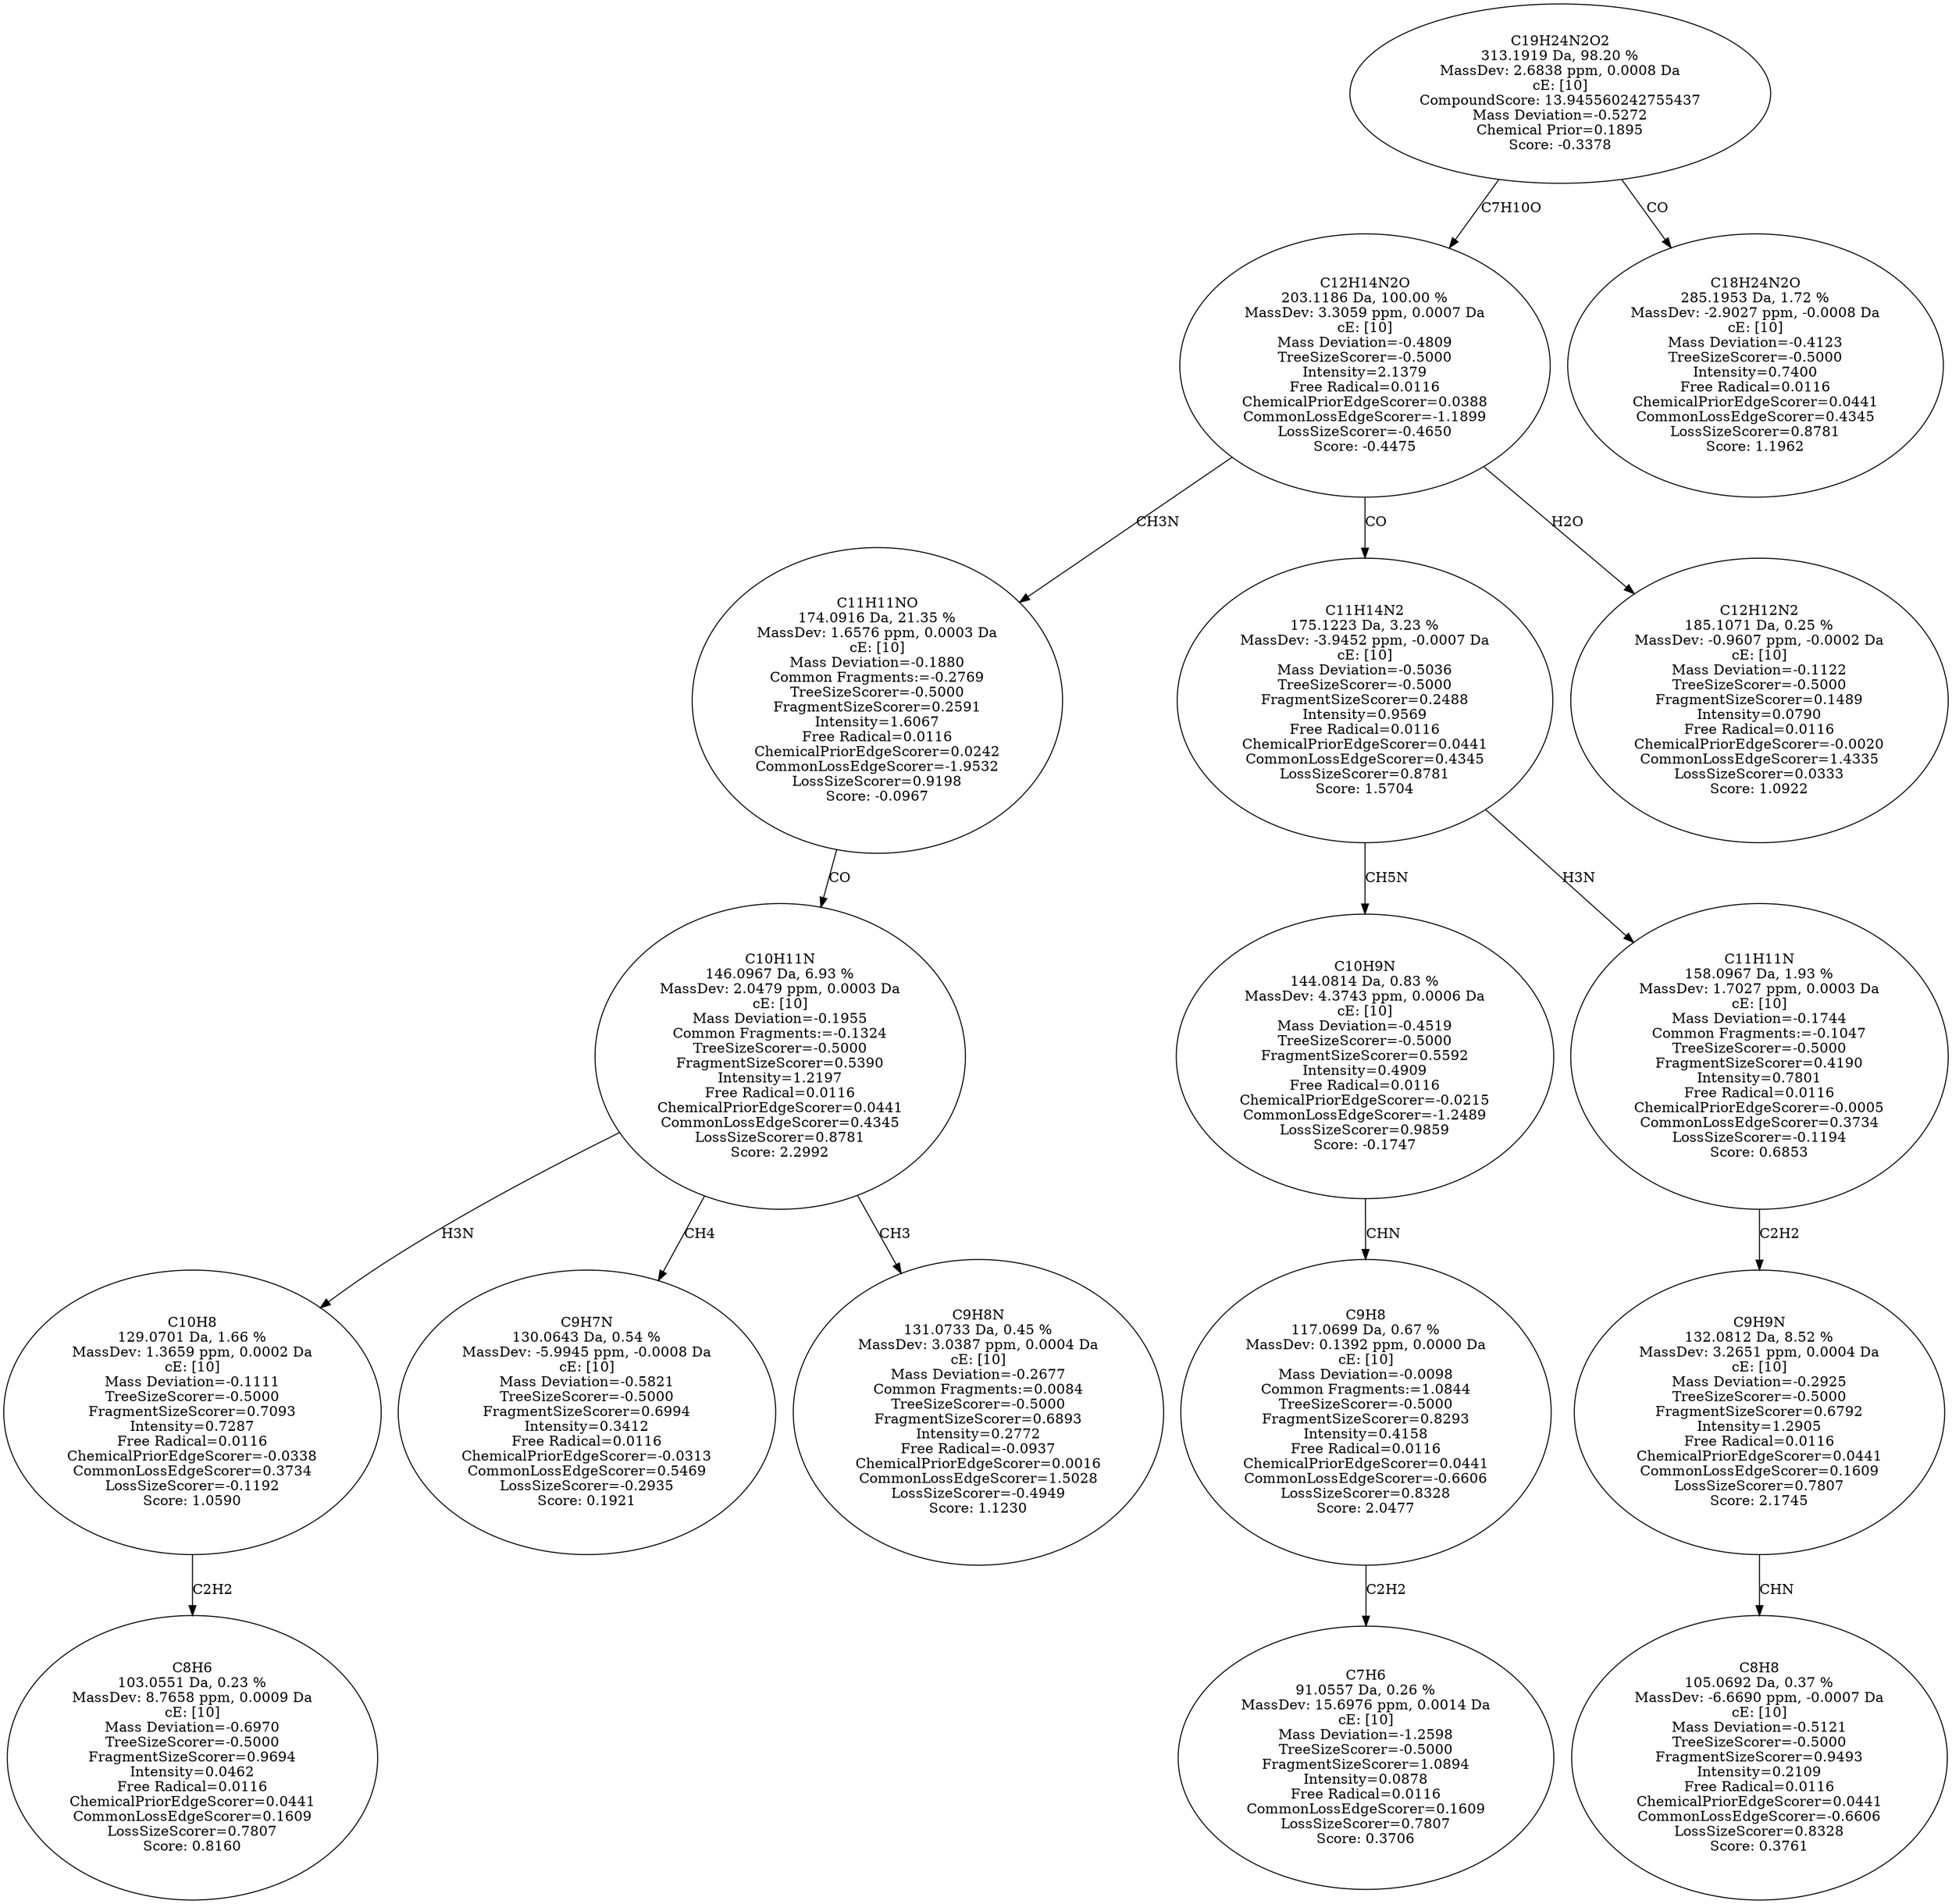 strict digraph {
v1 [label="C8H6\n103.0551 Da, 0.23 %\nMassDev: 8.7658 ppm, 0.0009 Da\ncE: [10]\nMass Deviation=-0.6970\nTreeSizeScorer=-0.5000\nFragmentSizeScorer=0.9694\nIntensity=0.0462\nFree Radical=0.0116\nChemicalPriorEdgeScorer=0.0441\nCommonLossEdgeScorer=0.1609\nLossSizeScorer=0.7807\nScore: 0.8160"];
v2 [label="C10H8\n129.0701 Da, 1.66 %\nMassDev: 1.3659 ppm, 0.0002 Da\ncE: [10]\nMass Deviation=-0.1111\nTreeSizeScorer=-0.5000\nFragmentSizeScorer=0.7093\nIntensity=0.7287\nFree Radical=0.0116\nChemicalPriorEdgeScorer=-0.0338\nCommonLossEdgeScorer=0.3734\nLossSizeScorer=-0.1192\nScore: 1.0590"];
v3 [label="C9H7N\n130.0643 Da, 0.54 %\nMassDev: -5.9945 ppm, -0.0008 Da\ncE: [10]\nMass Deviation=-0.5821\nTreeSizeScorer=-0.5000\nFragmentSizeScorer=0.6994\nIntensity=0.3412\nFree Radical=0.0116\nChemicalPriorEdgeScorer=-0.0313\nCommonLossEdgeScorer=0.5469\nLossSizeScorer=-0.2935\nScore: 0.1921"];
v4 [label="C9H8N\n131.0733 Da, 0.45 %\nMassDev: 3.0387 ppm, 0.0004 Da\ncE: [10]\nMass Deviation=-0.2677\nCommon Fragments:=0.0084\nTreeSizeScorer=-0.5000\nFragmentSizeScorer=0.6893\nIntensity=0.2772\nFree Radical=-0.0937\nChemicalPriorEdgeScorer=0.0016\nCommonLossEdgeScorer=1.5028\nLossSizeScorer=-0.4949\nScore: 1.1230"];
v5 [label="C10H11N\n146.0967 Da, 6.93 %\nMassDev: 2.0479 ppm, 0.0003 Da\ncE: [10]\nMass Deviation=-0.1955\nCommon Fragments:=-0.1324\nTreeSizeScorer=-0.5000\nFragmentSizeScorer=0.5390\nIntensity=1.2197\nFree Radical=0.0116\nChemicalPriorEdgeScorer=0.0441\nCommonLossEdgeScorer=0.4345\nLossSizeScorer=0.8781\nScore: 2.2992"];
v6 [label="C11H11NO\n174.0916 Da, 21.35 %\nMassDev: 1.6576 ppm, 0.0003 Da\ncE: [10]\nMass Deviation=-0.1880\nCommon Fragments:=-0.2769\nTreeSizeScorer=-0.5000\nFragmentSizeScorer=0.2591\nIntensity=1.6067\nFree Radical=0.0116\nChemicalPriorEdgeScorer=0.0242\nCommonLossEdgeScorer=-1.9532\nLossSizeScorer=0.9198\nScore: -0.0967"];
v7 [label="C7H6\n91.0557 Da, 0.26 %\nMassDev: 15.6976 ppm, 0.0014 Da\ncE: [10]\nMass Deviation=-1.2598\nTreeSizeScorer=-0.5000\nFragmentSizeScorer=1.0894\nIntensity=0.0878\nFree Radical=0.0116\nCommonLossEdgeScorer=0.1609\nLossSizeScorer=0.7807\nScore: 0.3706"];
v8 [label="C9H8\n117.0699 Da, 0.67 %\nMassDev: 0.1392 ppm, 0.0000 Da\ncE: [10]\nMass Deviation=-0.0098\nCommon Fragments:=1.0844\nTreeSizeScorer=-0.5000\nFragmentSizeScorer=0.8293\nIntensity=0.4158\nFree Radical=0.0116\nChemicalPriorEdgeScorer=0.0441\nCommonLossEdgeScorer=-0.6606\nLossSizeScorer=0.8328\nScore: 2.0477"];
v9 [label="C10H9N\n144.0814 Da, 0.83 %\nMassDev: 4.3743 ppm, 0.0006 Da\ncE: [10]\nMass Deviation=-0.4519\nTreeSizeScorer=-0.5000\nFragmentSizeScorer=0.5592\nIntensity=0.4909\nFree Radical=0.0116\nChemicalPriorEdgeScorer=-0.0215\nCommonLossEdgeScorer=-1.2489\nLossSizeScorer=0.9859\nScore: -0.1747"];
v10 [label="C8H8\n105.0692 Da, 0.37 %\nMassDev: -6.6690 ppm, -0.0007 Da\ncE: [10]\nMass Deviation=-0.5121\nTreeSizeScorer=-0.5000\nFragmentSizeScorer=0.9493\nIntensity=0.2109\nFree Radical=0.0116\nChemicalPriorEdgeScorer=0.0441\nCommonLossEdgeScorer=-0.6606\nLossSizeScorer=0.8328\nScore: 0.3761"];
v11 [label="C9H9N\n132.0812 Da, 8.52 %\nMassDev: 3.2651 ppm, 0.0004 Da\ncE: [10]\nMass Deviation=-0.2925\nTreeSizeScorer=-0.5000\nFragmentSizeScorer=0.6792\nIntensity=1.2905\nFree Radical=0.0116\nChemicalPriorEdgeScorer=0.0441\nCommonLossEdgeScorer=0.1609\nLossSizeScorer=0.7807\nScore: 2.1745"];
v12 [label="C11H11N\n158.0967 Da, 1.93 %\nMassDev: 1.7027 ppm, 0.0003 Da\ncE: [10]\nMass Deviation=-0.1744\nCommon Fragments:=-0.1047\nTreeSizeScorer=-0.5000\nFragmentSizeScorer=0.4190\nIntensity=0.7801\nFree Radical=0.0116\nChemicalPriorEdgeScorer=-0.0005\nCommonLossEdgeScorer=0.3734\nLossSizeScorer=-0.1194\nScore: 0.6853"];
v13 [label="C11H14N2\n175.1223 Da, 3.23 %\nMassDev: -3.9452 ppm, -0.0007 Da\ncE: [10]\nMass Deviation=-0.5036\nTreeSizeScorer=-0.5000\nFragmentSizeScorer=0.2488\nIntensity=0.9569\nFree Radical=0.0116\nChemicalPriorEdgeScorer=0.0441\nCommonLossEdgeScorer=0.4345\nLossSizeScorer=0.8781\nScore: 1.5704"];
v14 [label="C12H12N2\n185.1071 Da, 0.25 %\nMassDev: -0.9607 ppm, -0.0002 Da\ncE: [10]\nMass Deviation=-0.1122\nTreeSizeScorer=-0.5000\nFragmentSizeScorer=0.1489\nIntensity=0.0790\nFree Radical=0.0116\nChemicalPriorEdgeScorer=-0.0020\nCommonLossEdgeScorer=1.4335\nLossSizeScorer=0.0333\nScore: 1.0922"];
v15 [label="C12H14N2O\n203.1186 Da, 100.00 %\nMassDev: 3.3059 ppm, 0.0007 Da\ncE: [10]\nMass Deviation=-0.4809\nTreeSizeScorer=-0.5000\nIntensity=2.1379\nFree Radical=0.0116\nChemicalPriorEdgeScorer=0.0388\nCommonLossEdgeScorer=-1.1899\nLossSizeScorer=-0.4650\nScore: -0.4475"];
v16 [label="C18H24N2O\n285.1953 Da, 1.72 %\nMassDev: -2.9027 ppm, -0.0008 Da\ncE: [10]\nMass Deviation=-0.4123\nTreeSizeScorer=-0.5000\nIntensity=0.7400\nFree Radical=0.0116\nChemicalPriorEdgeScorer=0.0441\nCommonLossEdgeScorer=0.4345\nLossSizeScorer=0.8781\nScore: 1.1962"];
v17 [label="C19H24N2O2\n313.1919 Da, 98.20 %\nMassDev: 2.6838 ppm, 0.0008 Da\ncE: [10]\nCompoundScore: 13.945560242755437\nMass Deviation=-0.5272\nChemical Prior=0.1895\nScore: -0.3378"];
v2 -> v1 [label="C2H2"];
v5 -> v2 [label="H3N"];
v5 -> v3 [label="CH4"];
v5 -> v4 [label="CH3"];
v6 -> v5 [label="CO"];
v15 -> v6 [label="CH3N"];
v8 -> v7 [label="C2H2"];
v9 -> v8 [label="CHN"];
v13 -> v9 [label="CH5N"];
v11 -> v10 [label="CHN"];
v12 -> v11 [label="C2H2"];
v13 -> v12 [label="H3N"];
v15 -> v13 [label="CO"];
v15 -> v14 [label="H2O"];
v17 -> v15 [label="C7H10O"];
v17 -> v16 [label="CO"];
}